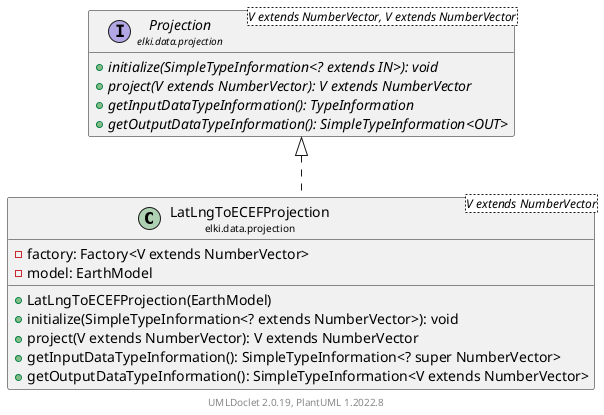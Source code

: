 @startuml
    remove .*\.(Instance|Par|Parameterizer|Factory)$
    set namespaceSeparator none
    hide empty fields
    hide empty methods

    class "<size:14>LatLngToECEFProjection\n<size:10>elki.data.projection" as elki.data.projection.LatLngToECEFProjection<V extends NumberVector> [[LatLngToECEFProjection.html]] {
        -factory: Factory<V extends NumberVector>
        -model: EarthModel
        +LatLngToECEFProjection(EarthModel)
        +initialize(SimpleTypeInformation<? extends NumberVector>): void
        +project(V extends NumberVector): V extends NumberVector
        +getInputDataTypeInformation(): SimpleTypeInformation<? super NumberVector>
        +getOutputDataTypeInformation(): SimpleTypeInformation<V extends NumberVector>
    }

    interface "<size:14>Projection\n<size:10>elki.data.projection" as elki.data.projection.Projection<V extends NumberVector, V extends NumberVector> [[Projection.html]] {
        {abstract} +initialize(SimpleTypeInformation<? extends IN>): void
        {abstract} +project(V extends NumberVector): V extends NumberVector
        {abstract} +getInputDataTypeInformation(): TypeInformation
        {abstract} +getOutputDataTypeInformation(): SimpleTypeInformation<OUT>
    }
    class "<size:14>LatLngToECEFProjection.Par\n<size:10>elki.data.projection" as elki.data.projection.LatLngToECEFProjection.Par

    elki.data.projection.Projection <|.. elki.data.projection.LatLngToECEFProjection
    elki.data.projection.LatLngToECEFProjection +-- elki.data.projection.LatLngToECEFProjection.Par

    center footer UMLDoclet 2.0.19, PlantUML 1.2022.8
@enduml
